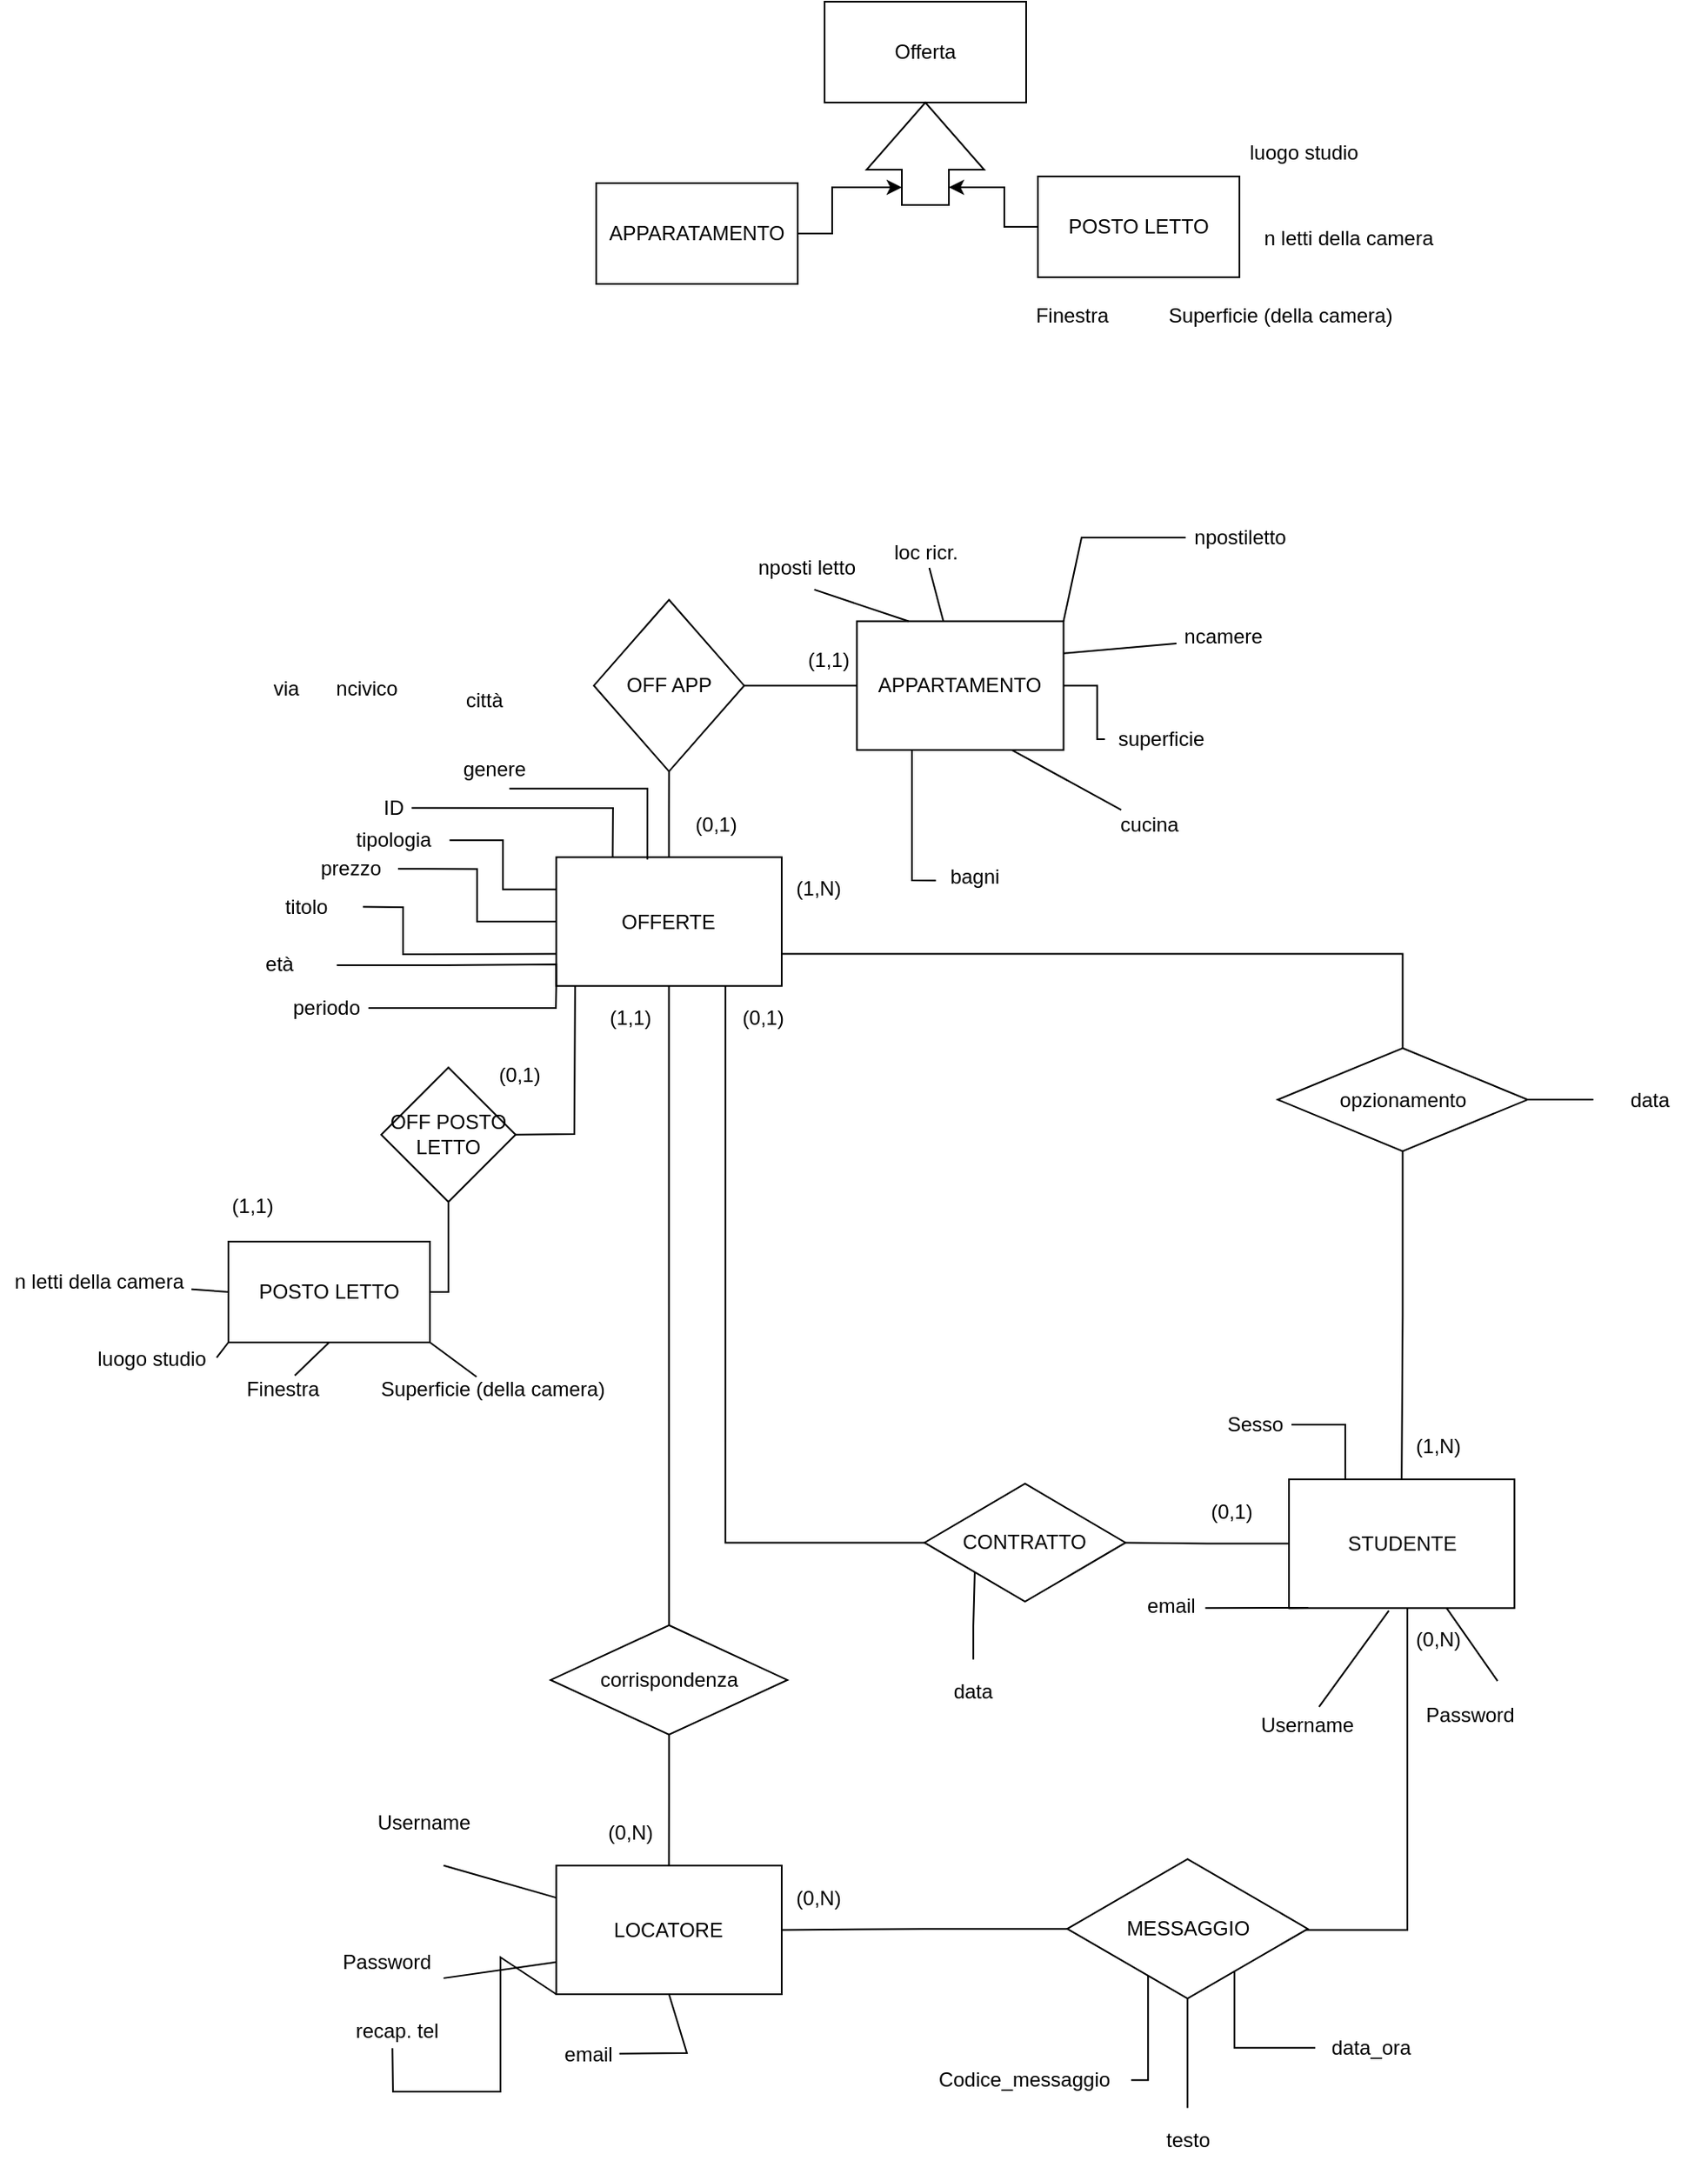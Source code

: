 <mxfile version="16.5.1" type="device"><diagram id="z57Wi7Y7jEFTmoIpjffw" name="Page-1"><mxGraphModel dx="2044" dy="1787" grid="0" gridSize="10" guides="1" tooltips="1" connect="1" arrows="1" fold="1" page="1" pageScale="1" pageWidth="827" pageHeight="1169" math="0" shadow="0"><root><mxCell id="0"/><mxCell id="1" parent="0"/><mxCell id="gK9bhEkIZQYMrvfw7WXE-96" value="" style="group" parent="1" vertex="1" connectable="0"><mxGeometry x="11" y="-196" width="792" height="936" as="geometry"/></mxCell><mxCell id="gK9bhEkIZQYMrvfw7WXE-86" value="Codice_messaggio" style="text;html=1;strokeColor=none;fillColor=none;align=center;verticalAlign=middle;whiteSpace=wrap;rounded=0;" parent="gK9bhEkIZQYMrvfw7WXE-96" vertex="1"><mxGeometry x="350.136" y="861.937" width="126.407" height="38.308" as="geometry"/></mxCell><mxCell id="gK9bhEkIZQYMrvfw7WXE-87" value="testo" style="text;html=1;strokeColor=none;fillColor=none;align=center;verticalAlign=middle;whiteSpace=wrap;rounded=0;" parent="gK9bhEkIZQYMrvfw7WXE-96" vertex="1"><mxGeometry x="476.542" y="897.692" width="67.119" height="38.308" as="geometry"/></mxCell><mxCell id="gK9bhEkIZQYMrvfw7WXE-88" value="data_ora" style="text;html=1;strokeColor=none;fillColor=none;align=center;verticalAlign=middle;whiteSpace=wrap;rounded=0;" parent="gK9bhEkIZQYMrvfw7WXE-96" vertex="1"><mxGeometry x="586.169" y="842.783" width="67.119" height="38.308" as="geometry"/></mxCell><mxCell id="gK9bhEkIZQYMrvfw7WXE-91" style="edgeStyle=orthogonalEdgeStyle;rounded=0;orthogonalLoop=1;jettySize=auto;html=1;entryX=1;entryY=0.5;entryDx=0;entryDy=0;endArrow=none;endFill=0;" parent="gK9bhEkIZQYMrvfw7WXE-96" source="gK9bhEkIZQYMrvfw7WXE-81" target="gK9bhEkIZQYMrvfw7WXE-86" edge="1"><mxGeometry relative="1" as="geometry"><Array as="points"><mxPoint x="486.61" y="881.091"/></Array></mxGeometry></mxCell><mxCell id="gK9bhEkIZQYMrvfw7WXE-93" style="edgeStyle=orthogonalEdgeStyle;rounded=0;orthogonalLoop=1;jettySize=auto;html=1;entryX=0.5;entryY=0;entryDx=0;entryDy=0;endArrow=none;endFill=0;" parent="gK9bhEkIZQYMrvfw7WXE-96" source="gK9bhEkIZQYMrvfw7WXE-81" target="gK9bhEkIZQYMrvfw7WXE-87" edge="1"><mxGeometry relative="1" as="geometry"/></mxCell><mxCell id="gK9bhEkIZQYMrvfw7WXE-94" style="edgeStyle=orthogonalEdgeStyle;rounded=0;orthogonalLoop=1;jettySize=auto;html=1;entryX=0;entryY=0.5;entryDx=0;entryDy=0;endArrow=none;endFill=0;" parent="gK9bhEkIZQYMrvfw7WXE-96" source="gK9bhEkIZQYMrvfw7WXE-81" target="gK9bhEkIZQYMrvfw7WXE-88" edge="1"><mxGeometry relative="1" as="geometry"><Array as="points"><mxPoint x="538.068" y="861.937"/></Array></mxGeometry></mxCell><mxCell id="gK9bhEkIZQYMrvfw7WXE-1" value="OFFERTE" style="rounded=0;whiteSpace=wrap;html=1;" parent="gK9bhEkIZQYMrvfw7WXE-96" vertex="1"><mxGeometry x="134.237" y="153.233" width="134.237" height="76.617" as="geometry"/></mxCell><mxCell id="gK9bhEkIZQYMrvfw7WXE-7" value="" style="edgeStyle=orthogonalEdgeStyle;rounded=0;orthogonalLoop=1;jettySize=auto;html=1;endArrow=none;endFill=0;exitX=1;exitY=0.75;exitDx=0;exitDy=0;" parent="gK9bhEkIZQYMrvfw7WXE-96" source="gK9bhEkIZQYMrvfw7WXE-1" target="gK9bhEkIZQYMrvfw7WXE-6" edge="1"><mxGeometry relative="1" as="geometry"><mxPoint x="637.627" y="229.85" as="sourcePoint"/></mxGeometry></mxCell><mxCell id="gK9bhEkIZQYMrvfw7WXE-6" value="opzionamento" style="rhombus;whiteSpace=wrap;html=1;rounded=0;" parent="gK9bhEkIZQYMrvfw7WXE-96" vertex="1"><mxGeometry x="563.797" y="266.881" width="148.78" height="61.293" as="geometry"/></mxCell><mxCell id="gK9bhEkIZQYMrvfw7WXE-8" value="STUDENTE" style="whiteSpace=wrap;html=1;rounded=0;" parent="gK9bhEkIZQYMrvfw7WXE-96" vertex="1"><mxGeometry x="570.508" y="523.547" width="134.237" height="76.617" as="geometry"/></mxCell><mxCell id="gK9bhEkIZQYMrvfw7WXE-9" value="" style="edgeStyle=orthogonalEdgeStyle;rounded=0;orthogonalLoop=1;jettySize=auto;html=1;endArrow=none;endFill=0;" parent="gK9bhEkIZQYMrvfw7WXE-96" source="gK9bhEkIZQYMrvfw7WXE-6" target="gK9bhEkIZQYMrvfw7WXE-8" edge="1"><mxGeometry relative="1" as="geometry"/></mxCell><mxCell id="gK9bhEkIZQYMrvfw7WXE-12" style="edgeStyle=orthogonalEdgeStyle;rounded=0;orthogonalLoop=1;jettySize=auto;html=1;entryX=0.75;entryY=1;entryDx=0;entryDy=0;endArrow=none;endFill=0;" parent="gK9bhEkIZQYMrvfw7WXE-96" source="gK9bhEkIZQYMrvfw7WXE-10" target="gK9bhEkIZQYMrvfw7WXE-1" edge="1"><mxGeometry relative="1" as="geometry"/></mxCell><mxCell id="gK9bhEkIZQYMrvfw7WXE-10" value="CONTRATTO" style="rhombus;whiteSpace=wrap;html=1;rounded=0;" parent="gK9bhEkIZQYMrvfw7WXE-96" vertex="1"><mxGeometry x="353.492" y="526.101" width="119.695" height="70.232" as="geometry"/></mxCell><mxCell id="gK9bhEkIZQYMrvfw7WXE-11" value="" style="edgeStyle=orthogonalEdgeStyle;rounded=0;orthogonalLoop=1;jettySize=auto;html=1;endArrow=none;endFill=0;" parent="gK9bhEkIZQYMrvfw7WXE-96" source="gK9bhEkIZQYMrvfw7WXE-8" target="gK9bhEkIZQYMrvfw7WXE-10" edge="1"><mxGeometry relative="1" as="geometry"/></mxCell><mxCell id="gK9bhEkIZQYMrvfw7WXE-13" value="corrispondenza" style="rhombus;whiteSpace=wrap;html=1;rounded=0;" parent="gK9bhEkIZQYMrvfw7WXE-96" vertex="1"><mxGeometry x="130.881" y="610.379" width="140.949" height="65.124" as="geometry"/></mxCell><mxCell id="gK9bhEkIZQYMrvfw7WXE-14" value="" style="edgeStyle=orthogonalEdgeStyle;rounded=0;orthogonalLoop=1;jettySize=auto;html=1;endArrow=none;endFill=0;" parent="gK9bhEkIZQYMrvfw7WXE-96" source="gK9bhEkIZQYMrvfw7WXE-1" target="gK9bhEkIZQYMrvfw7WXE-13" edge="1"><mxGeometry relative="1" as="geometry"/></mxCell><mxCell id="gK9bhEkIZQYMrvfw7WXE-15" value="LOCATORE" style="whiteSpace=wrap;html=1;rounded=0;" parent="gK9bhEkIZQYMrvfw7WXE-96" vertex="1"><mxGeometry x="134.237" y="753.397" width="134.237" height="76.617" as="geometry"/></mxCell><mxCell id="gK9bhEkIZQYMrvfw7WXE-16" value="" style="edgeStyle=orthogonalEdgeStyle;rounded=0;orthogonalLoop=1;jettySize=auto;html=1;endArrow=none;endFill=0;" parent="gK9bhEkIZQYMrvfw7WXE-96" source="gK9bhEkIZQYMrvfw7WXE-13" target="gK9bhEkIZQYMrvfw7WXE-15" edge="1"><mxGeometry relative="1" as="geometry"/></mxCell><mxCell id="gK9bhEkIZQYMrvfw7WXE-17" value="(1,N)" style="text;html=1;strokeColor=none;fillColor=none;align=center;verticalAlign=middle;whiteSpace=wrap;rounded=0;" parent="gK9bhEkIZQYMrvfw7WXE-96" vertex="1"><mxGeometry x="257.288" y="153.233" width="67.119" height="38.308" as="geometry"/></mxCell><mxCell id="gK9bhEkIZQYMrvfw7WXE-18" value="(1,N)" style="text;html=1;strokeColor=none;fillColor=none;align=center;verticalAlign=middle;whiteSpace=wrap;rounded=0;" parent="gK9bhEkIZQYMrvfw7WXE-96" vertex="1"><mxGeometry x="626.441" y="485.239" width="67.119" height="38.308" as="geometry"/></mxCell><mxCell id="gK9bhEkIZQYMrvfw7WXE-19" value="(0,N)" style="text;html=1;strokeColor=none;fillColor=none;align=center;verticalAlign=middle;whiteSpace=wrap;rounded=0;" parent="gK9bhEkIZQYMrvfw7WXE-96" vertex="1"><mxGeometry x="145.424" y="715.089" width="67.119" height="38.308" as="geometry"/></mxCell><mxCell id="gK9bhEkIZQYMrvfw7WXE-20" value="(0,1)" style="text;html=1;strokeColor=none;fillColor=none;align=center;verticalAlign=middle;whiteSpace=wrap;rounded=0;" parent="gK9bhEkIZQYMrvfw7WXE-96" vertex="1"><mxGeometry x="503.39" y="523.547" width="67.119" height="38.308" as="geometry"/></mxCell><mxCell id="gK9bhEkIZQYMrvfw7WXE-21" value="(0,1)" style="text;html=1;strokeColor=none;fillColor=none;align=center;verticalAlign=middle;whiteSpace=wrap;rounded=0;" parent="gK9bhEkIZQYMrvfw7WXE-96" vertex="1"><mxGeometry x="223.729" y="229.85" width="67.119" height="38.308" as="geometry"/></mxCell><mxCell id="gK9bhEkIZQYMrvfw7WXE-22" value="(1,1)" style="text;html=1;strokeColor=none;fillColor=none;align=center;verticalAlign=middle;whiteSpace=wrap;rounded=0;" parent="gK9bhEkIZQYMrvfw7WXE-96" vertex="1"><mxGeometry x="145.424" y="229.85" width="67.119" height="38.308" as="geometry"/></mxCell><mxCell id="gK9bhEkIZQYMrvfw7WXE-25" value="OFF APP" style="rhombus;whiteSpace=wrap;html=1;rounded=0;" parent="gK9bhEkIZQYMrvfw7WXE-96" vertex="1"><mxGeometry x="156.61" width="89.492" height="102.156" as="geometry"/></mxCell><mxCell id="gK9bhEkIZQYMrvfw7WXE-26" value="" style="edgeStyle=orthogonalEdgeStyle;rounded=0;orthogonalLoop=1;jettySize=auto;html=1;endArrow=none;endFill=0;" parent="gK9bhEkIZQYMrvfw7WXE-96" source="gK9bhEkIZQYMrvfw7WXE-1" target="gK9bhEkIZQYMrvfw7WXE-25" edge="1"><mxGeometry relative="1" as="geometry"/></mxCell><mxCell id="gK9bhEkIZQYMrvfw7WXE-27" value="APPARTAMENTO" style="whiteSpace=wrap;html=1;rounded=0;" parent="gK9bhEkIZQYMrvfw7WXE-96" vertex="1"><mxGeometry x="313.22" y="12.769" width="123.051" height="76.617" as="geometry"/></mxCell><mxCell id="gK9bhEkIZQYMrvfw7WXE-28" value="" style="edgeStyle=orthogonalEdgeStyle;rounded=0;orthogonalLoop=1;jettySize=auto;html=1;endArrow=none;endFill=0;" parent="gK9bhEkIZQYMrvfw7WXE-96" source="gK9bhEkIZQYMrvfw7WXE-25" target="gK9bhEkIZQYMrvfw7WXE-27" edge="1"><mxGeometry relative="1" as="geometry"/></mxCell><mxCell id="gK9bhEkIZQYMrvfw7WXE-32" value="Username" style="text;html=1;strokeColor=none;fillColor=none;align=center;verticalAlign=middle;whiteSpace=wrap;rounded=0;" parent="gK9bhEkIZQYMrvfw7WXE-96" vertex="1"><mxGeometry x="22.373" y="708.704" width="67.119" height="38.308" as="geometry"/></mxCell><mxCell id="gK9bhEkIZQYMrvfw7WXE-33" value="" style="endArrow=none;html=1;rounded=0;entryX=0;entryY=0.25;entryDx=0;entryDy=0;" parent="gK9bhEkIZQYMrvfw7WXE-96" target="gK9bhEkIZQYMrvfw7WXE-15" edge="1"><mxGeometry width="50" height="50" relative="1" as="geometry"><mxPoint x="67.119" y="753.397" as="sourcePoint"/><mxPoint x="145.424" y="223.465" as="targetPoint"/></mxGeometry></mxCell><mxCell id="gK9bhEkIZQYMrvfw7WXE-34" value="Password" style="text;html=1;strokeColor=none;fillColor=none;align=center;verticalAlign=middle;whiteSpace=wrap;rounded=0;" parent="gK9bhEkIZQYMrvfw7WXE-96" vertex="1"><mxGeometry y="791.705" width="67.119" height="38.308" as="geometry"/></mxCell><mxCell id="gK9bhEkIZQYMrvfw7WXE-35" value="" style="endArrow=none;html=1;rounded=0;entryX=0;entryY=0.75;entryDx=0;entryDy=0;exitX=1;exitY=0.75;exitDx=0;exitDy=0;" parent="gK9bhEkIZQYMrvfw7WXE-96" source="gK9bhEkIZQYMrvfw7WXE-34" target="gK9bhEkIZQYMrvfw7WXE-15" edge="1"><mxGeometry width="50" height="50" relative="1" as="geometry"><mxPoint x="78.305" y="766.166" as="sourcePoint"/><mxPoint x="145.424" y="785.321" as="targetPoint"/></mxGeometry></mxCell><mxCell id="gK9bhEkIZQYMrvfw7WXE-69" style="edgeStyle=orthogonalEdgeStyle;rounded=0;orthogonalLoop=1;jettySize=auto;html=1;endArrow=none;endFill=0;exitX=0.404;exitY=0.018;exitDx=0;exitDy=0;exitPerimeter=0;" parent="gK9bhEkIZQYMrvfw7WXE-96" source="gK9bhEkIZQYMrvfw7WXE-1" edge="1"><mxGeometry relative="1" as="geometry"><mxPoint x="191.288" y="139.187" as="sourcePoint"/><mxPoint x="106.271" y="112.418" as="targetPoint"/><Array as="points"><mxPoint x="187.932" y="112.371"/></Array></mxGeometry></mxCell><mxCell id="gK9bhEkIZQYMrvfw7WXE-45" value="(0,1)" style="text;html=1;strokeColor=none;fillColor=none;align=center;verticalAlign=middle;whiteSpace=wrap;rounded=0;" parent="gK9bhEkIZQYMrvfw7WXE-96" vertex="1"><mxGeometry x="195.763" y="114.925" width="67.119" height="38.308" as="geometry"/></mxCell><mxCell id="gK9bhEkIZQYMrvfw7WXE-46" value="(1,1)" style="text;html=1;strokeColor=none;fillColor=none;align=center;verticalAlign=middle;whiteSpace=wrap;rounded=0;" parent="gK9bhEkIZQYMrvfw7WXE-96" vertex="1"><mxGeometry x="262.878" y="16.599" width="67.119" height="38.308" as="geometry"/></mxCell><mxCell id="gK9bhEkIZQYMrvfw7WXE-47" value="Username" style="text;html=1;strokeColor=none;fillColor=none;align=center;verticalAlign=middle;whiteSpace=wrap;rounded=0;" parent="gK9bhEkIZQYMrvfw7WXE-96" vertex="1"><mxGeometry x="548.136" y="651.241" width="67.119" height="38.308" as="geometry"/></mxCell><mxCell id="gK9bhEkIZQYMrvfw7WXE-48" value="" style="endArrow=none;html=1;rounded=0;entryX=0.443;entryY=1.02;entryDx=0;entryDy=0;entryPerimeter=0;" parent="gK9bhEkIZQYMrvfw7WXE-96" target="gK9bhEkIZQYMrvfw7WXE-8" edge="1"><mxGeometry width="50" height="50" relative="1" as="geometry"><mxPoint x="588.407" y="658.903" as="sourcePoint"/><mxPoint x="626.441" y="689.55" as="targetPoint"/></mxGeometry></mxCell><mxCell id="gK9bhEkIZQYMrvfw7WXE-49" value="Password" style="text;html=1;strokeColor=none;fillColor=none;align=center;verticalAlign=middle;whiteSpace=wrap;rounded=0;" parent="gK9bhEkIZQYMrvfw7WXE-96" vertex="1"><mxGeometry x="645.458" y="644.857" width="67.119" height="38.308" as="geometry"/></mxCell><mxCell id="gK9bhEkIZQYMrvfw7WXE-50" value="" style="endArrow=none;html=1;rounded=0;" parent="gK9bhEkIZQYMrvfw7WXE-96" target="gK9bhEkIZQYMrvfw7WXE-8" edge="1"><mxGeometry width="50" height="50" relative="1" as="geometry"><mxPoint x="694.678" y="643.58" as="sourcePoint"/><mxPoint x="626.441" y="727.858" as="targetPoint"/></mxGeometry></mxCell><mxCell id="gK9bhEkIZQYMrvfw7WXE-59" value="prezzo" style="text;html=1;strokeColor=none;fillColor=none;align=center;verticalAlign=middle;whiteSpace=wrap;rounded=0;" parent="gK9bhEkIZQYMrvfw7WXE-96" vertex="1"><mxGeometry x="-16" y="141" width="56" height="38.31" as="geometry"/></mxCell><mxCell id="gK9bhEkIZQYMrvfw7WXE-60" style="edgeStyle=orthogonalEdgeStyle;rounded=0;orthogonalLoop=1;jettySize=auto;html=1;entryX=1;entryY=0.5;entryDx=0;entryDy=0;endArrow=none;endFill=0;" parent="gK9bhEkIZQYMrvfw7WXE-96" source="gK9bhEkIZQYMrvfw7WXE-1" target="gK9bhEkIZQYMrvfw7WXE-59" edge="1"><mxGeometry relative="1" as="geometry"/></mxCell><mxCell id="gK9bhEkIZQYMrvfw7WXE-61" value="tipologia" style="text;html=1;strokeColor=none;fillColor=none;align=center;verticalAlign=middle;whiteSpace=wrap;rounded=0;" parent="gK9bhEkIZQYMrvfw7WXE-96" vertex="1"><mxGeometry x="3.563" y="123.995" width="67.119" height="38.308" as="geometry"/></mxCell><mxCell id="gK9bhEkIZQYMrvfw7WXE-62" style="edgeStyle=orthogonalEdgeStyle;rounded=0;orthogonalLoop=1;jettySize=auto;html=1;exitX=0;exitY=0.25;exitDx=0;exitDy=0;endArrow=none;endFill=0;" parent="gK9bhEkIZQYMrvfw7WXE-96" source="gK9bhEkIZQYMrvfw7WXE-1" target="gK9bhEkIZQYMrvfw7WXE-61" edge="1"><mxGeometry relative="1" as="geometry"/></mxCell><mxCell id="gK9bhEkIZQYMrvfw7WXE-63" value="superficie" style="text;html=1;strokeColor=none;fillColor=none;align=center;verticalAlign=middle;whiteSpace=wrap;rounded=0;" parent="gK9bhEkIZQYMrvfw7WXE-96" vertex="1"><mxGeometry x="460.881" y="63.847" width="67.119" height="38.308" as="geometry"/></mxCell><mxCell id="gK9bhEkIZQYMrvfw7WXE-64" style="edgeStyle=orthogonalEdgeStyle;rounded=0;orthogonalLoop=1;jettySize=auto;html=1;endArrow=none;endFill=0;" parent="gK9bhEkIZQYMrvfw7WXE-96" source="gK9bhEkIZQYMrvfw7WXE-27" target="gK9bhEkIZQYMrvfw7WXE-63" edge="1"><mxGeometry relative="1" as="geometry"/></mxCell><mxCell id="gK9bhEkIZQYMrvfw7WXE-70" value="genere" style="text;html=1;strokeColor=none;fillColor=none;align=center;verticalAlign=middle;whiteSpace=wrap;rounded=0;" parent="gK9bhEkIZQYMrvfw7WXE-96" vertex="1"><mxGeometry x="63.763" y="81.724" width="67.119" height="38.308" as="geometry"/></mxCell><mxCell id="gK9bhEkIZQYMrvfw7WXE-77" style="edgeStyle=orthogonalEdgeStyle;rounded=0;orthogonalLoop=1;jettySize=auto;html=1;entryX=0;entryY=1;entryDx=0;entryDy=0;endArrow=none;endFill=0;" parent="gK9bhEkIZQYMrvfw7WXE-96" source="gK9bhEkIZQYMrvfw7WXE-76" target="gK9bhEkIZQYMrvfw7WXE-10" edge="1"><mxGeometry relative="1" as="geometry"/></mxCell><mxCell id="gK9bhEkIZQYMrvfw7WXE-76" value="data" style="text;html=1;strokeColor=none;fillColor=none;align=center;verticalAlign=middle;whiteSpace=wrap;rounded=0;" parent="gK9bhEkIZQYMrvfw7WXE-96" vertex="1"><mxGeometry x="349.017" y="630.81" width="67.119" height="38.308" as="geometry"/></mxCell><mxCell id="gK9bhEkIZQYMrvfw7WXE-79" style="edgeStyle=orthogonalEdgeStyle;rounded=0;orthogonalLoop=1;jettySize=auto;html=1;endArrow=none;endFill=0;" parent="gK9bhEkIZQYMrvfw7WXE-96" source="gK9bhEkIZQYMrvfw7WXE-78" target="gK9bhEkIZQYMrvfw7WXE-6" edge="1"><mxGeometry relative="1" as="geometry"/></mxCell><mxCell id="gK9bhEkIZQYMrvfw7WXE-78" value="data" style="text;html=1;strokeColor=none;fillColor=none;align=center;verticalAlign=middle;whiteSpace=wrap;rounded=0;" parent="gK9bhEkIZQYMrvfw7WXE-96" vertex="1"><mxGeometry x="751.729" y="278.374" width="67.119" height="38.308" as="geometry"/></mxCell><mxCell id="gK9bhEkIZQYMrvfw7WXE-83" style="edgeStyle=orthogonalEdgeStyle;rounded=0;orthogonalLoop=1;jettySize=auto;html=1;entryX=1;entryY=0.5;entryDx=0;entryDy=0;endArrow=none;endFill=0;" parent="gK9bhEkIZQYMrvfw7WXE-96" source="gK9bhEkIZQYMrvfw7WXE-81" target="gK9bhEkIZQYMrvfw7WXE-15" edge="1"><mxGeometry relative="1" as="geometry"/></mxCell><mxCell id="gK9bhEkIZQYMrvfw7WXE-81" value="MESSAGGIO" style="rhombus;whiteSpace=wrap;html=1;rounded=0;" parent="gK9bhEkIZQYMrvfw7WXE-96" vertex="1"><mxGeometry x="438.508" y="749.566" width="143.186" height="83.001" as="geometry"/></mxCell><mxCell id="gK9bhEkIZQYMrvfw7WXE-82" value="" style="edgeStyle=orthogonalEdgeStyle;rounded=0;orthogonalLoop=1;jettySize=auto;html=1;endArrow=none;endFill=0;" parent="gK9bhEkIZQYMrvfw7WXE-96" source="gK9bhEkIZQYMrvfw7WXE-8" target="gK9bhEkIZQYMrvfw7WXE-81" edge="1"><mxGeometry relative="1" as="geometry"><Array as="points"><mxPoint x="640.983" y="791.705"/></Array></mxGeometry></mxCell><mxCell id="gK9bhEkIZQYMrvfw7WXE-84" value="(0,N)" style="text;html=1;strokeColor=none;fillColor=none;align=center;verticalAlign=middle;whiteSpace=wrap;rounded=0;" parent="gK9bhEkIZQYMrvfw7WXE-96" vertex="1"><mxGeometry x="257.288" y="753.397" width="67.119" height="38.308" as="geometry"/></mxCell><mxCell id="gK9bhEkIZQYMrvfw7WXE-85" value="(0,N)" style="text;html=1;strokeColor=none;fillColor=none;align=center;verticalAlign=middle;whiteSpace=wrap;rounded=0;" parent="gK9bhEkIZQYMrvfw7WXE-96" vertex="1"><mxGeometry x="626.441" y="600.164" width="67.119" height="38.308" as="geometry"/></mxCell><mxCell id="ZsOFmLuk1b20gnBXUG90-9" value="bagni" style="text;html=1;align=center;verticalAlign=middle;resizable=0;points=[];autosize=1;strokeColor=none;fillColor=none;" vertex="1" parent="gK9bhEkIZQYMrvfw7WXE-96"><mxGeometry x="362.574" y="156.003" width="40" height="18" as="geometry"/></mxCell><mxCell id="ZsOFmLuk1b20gnBXUG90-8" value="" style="endArrow=none;html=1;rounded=0;entryX=-0.058;entryY=0.62;entryDx=0;entryDy=0;entryPerimeter=0;" edge="1" parent="gK9bhEkIZQYMrvfw7WXE-96" target="ZsOFmLuk1b20gnBXUG90-9"><mxGeometry relative="1" as="geometry"><mxPoint x="346" y="89" as="sourcePoint"/><mxPoint x="594" y="182.603" as="targetPoint"/><Array as="points"><mxPoint x="346" y="167"/></Array></mxGeometry></mxCell><mxCell id="ZsOFmLuk1b20gnBXUG90-3" value="periodo" style="text;html=1;align=center;verticalAlign=middle;resizable=0;points=[];autosize=1;strokeColor=none;fillColor=none;" vertex="1" parent="gK9bhEkIZQYMrvfw7WXE-96"><mxGeometry x="-27.631" y="234.001" width="50" height="18" as="geometry"/></mxCell><mxCell id="ZsOFmLuk1b20gnBXUG90-16" value="Sesso" style="text;html=1;align=center;verticalAlign=middle;resizable=0;points=[];autosize=1;strokeColor=none;fillColor=none;" vertex="1" parent="gK9bhEkIZQYMrvfw7WXE-96"><mxGeometry x="528" y="482" width="44" height="18" as="geometry"/></mxCell><mxCell id="ZsOFmLuk1b20gnBXUG90-17" value="" style="endArrow=none;html=1;rounded=0;exitX=0.25;exitY=0;exitDx=0;exitDy=0;" edge="1" parent="gK9bhEkIZQYMrvfw7WXE-96" source="gK9bhEkIZQYMrvfw7WXE-8" target="ZsOFmLuk1b20gnBXUG90-16"><mxGeometry relative="1" as="geometry"><mxPoint x="310" y="425" as="sourcePoint"/><mxPoint x="470" y="425" as="targetPoint"/><Array as="points"><mxPoint x="604" y="491"/></Array></mxGeometry></mxCell><mxCell id="ZsOFmLuk1b20gnBXUG90-18" value="ID" style="text;html=1;align=center;verticalAlign=middle;resizable=0;points=[];autosize=1;strokeColor=none;fillColor=none;" vertex="1" parent="gK9bhEkIZQYMrvfw7WXE-96"><mxGeometry x="26.12" y="114.92" width="22" height="18" as="geometry"/></mxCell><mxCell id="ZsOFmLuk1b20gnBXUG90-72" value="" style="endArrow=none;html=1;rounded=0;exitX=0.25;exitY=0;exitDx=0;exitDy=0;" edge="1" parent="gK9bhEkIZQYMrvfw7WXE-96" source="gK9bhEkIZQYMrvfw7WXE-1" target="ZsOFmLuk1b20gnBXUG90-18"><mxGeometry relative="1" as="geometry"><mxPoint x="212" y="230" as="sourcePoint"/><mxPoint x="372" y="230" as="targetPoint"/><Array as="points"><mxPoint x="168" y="124"/></Array></mxGeometry></mxCell><mxCell id="ZsOFmLuk1b20gnBXUG90-76" value="" style="endArrow=none;html=1;rounded=0;entryX=1;entryY=0.5;entryDx=0;entryDy=0;exitX=0;exitY=0.75;exitDx=0;exitDy=0;" edge="1" parent="gK9bhEkIZQYMrvfw7WXE-96" source="gK9bhEkIZQYMrvfw7WXE-1" target="gK9bhEkIZQYMrvfw7WXE-54"><mxGeometry relative="1" as="geometry"><mxPoint x="-108.89" y="229.85" as="sourcePoint"/><mxPoint x="51.11" y="229.85" as="targetPoint"/><Array as="points"><mxPoint x="43" y="211"/><mxPoint x="43" y="183"/></Array></mxGeometry></mxCell><mxCell id="ZsOFmLuk1b20gnBXUG90-77" value="" style="endArrow=none;html=1;rounded=0;entryX=0;entryY=1;entryDx=0;entryDy=0;" edge="1" parent="gK9bhEkIZQYMrvfw7WXE-96" source="ZsOFmLuk1b20gnBXUG90-3" target="gK9bhEkIZQYMrvfw7WXE-1"><mxGeometry relative="1" as="geometry"><mxPoint x="-19" y="289" as="sourcePoint"/><mxPoint x="131" y="225" as="targetPoint"/><Array as="points"><mxPoint x="134" y="243"/></Array></mxGeometry></mxCell><mxCell id="ZsOFmLuk1b20gnBXUG90-60" value="OFF POSTO LETTO" style="rhombus;whiteSpace=wrap;html=1;" vertex="1" parent="gK9bhEkIZQYMrvfw7WXE-96"><mxGeometry x="30" y="278.37" width="80" height="80" as="geometry"/></mxCell><mxCell id="ZsOFmLuk1b20gnBXUG90-78" value="" style="endArrow=none;html=1;rounded=0;exitX=1;exitY=0.5;exitDx=0;exitDy=0;entryX=0;entryY=0;entryDx=0;entryDy=0;" edge="1" parent="gK9bhEkIZQYMrvfw7WXE-96" source="ZsOFmLuk1b20gnBXUG90-60" target="gK9bhEkIZQYMrvfw7WXE-22"><mxGeometry relative="1" as="geometry"><mxPoint x="294.75" y="331" as="sourcePoint"/><mxPoint x="454.75" y="331" as="targetPoint"/><Array as="points"><mxPoint x="145" y="318"/></Array></mxGeometry></mxCell><mxCell id="ZsOFmLuk1b20gnBXUG90-69" value="Superficie (della camera)" style="text;html=1;align=center;verticalAlign=middle;resizable=0;points=[];autosize=1;strokeColor=none;fillColor=none;" vertex="1" parent="gK9bhEkIZQYMrvfw7WXE-96"><mxGeometry x="23.81" y="461" width="144" height="18" as="geometry"/></mxCell><mxCell id="ZsOFmLuk1b20gnBXUG90-70" value="Finestra" style="text;html=1;align=center;verticalAlign=middle;resizable=0;points=[];autosize=1;strokeColor=none;fillColor=none;" vertex="1" parent="gK9bhEkIZQYMrvfw7WXE-96"><mxGeometry x="-55.19" y="461" width="53" height="18" as="geometry"/></mxCell><mxCell id="ZsOFmLuk1b20gnBXUG90-67" value="POSTO LETTO" style="whiteSpace=wrap;html=1;" vertex="1" parent="gK9bhEkIZQYMrvfw7WXE-96"><mxGeometry x="-61" y="382" width="120" height="60" as="geometry"/></mxCell><mxCell id="ZsOFmLuk1b20gnBXUG90-79" value="" style="endArrow=none;html=1;rounded=0;entryX=0.5;entryY=1;entryDx=0;entryDy=0;exitX=1;exitY=0.5;exitDx=0;exitDy=0;" edge="1" parent="gK9bhEkIZQYMrvfw7WXE-96" source="ZsOFmLuk1b20gnBXUG90-67" target="ZsOFmLuk1b20gnBXUG90-60"><mxGeometry relative="1" as="geometry"><mxPoint x="212" y="369" as="sourcePoint"/><mxPoint x="372" y="369" as="targetPoint"/><Array as="points"><mxPoint x="70" y="412"/></Array></mxGeometry></mxCell><mxCell id="gK9bhEkIZQYMrvfw7WXE-55" value="" style="group" parent="gK9bhEkIZQYMrvfw7WXE-96" vertex="1" connectable="0"><mxGeometry x="-48.004" y="162.299" width="67.119" height="38.308" as="geometry"/></mxCell><mxCell id="gK9bhEkIZQYMrvfw7WXE-56" value="" style="group" parent="gK9bhEkIZQYMrvfw7WXE-55" vertex="1" connectable="0"><mxGeometry y="1.277" width="67.119" height="38.308" as="geometry"/></mxCell><mxCell id="gK9bhEkIZQYMrvfw7WXE-54" value="titolo" style="text;html=1;strokeColor=none;fillColor=none;align=center;verticalAlign=middle;whiteSpace=wrap;rounded=0;" parent="gK9bhEkIZQYMrvfw7WXE-56" vertex="1"><mxGeometry width="67.119" height="38.308" as="geometry"/></mxCell><mxCell id="ZsOFmLuk1b20gnBXUG90-85" value="" style="endArrow=none;html=1;rounded=0;entryX=0.5;entryY=1;entryDx=0;entryDy=0;exitX=0.636;exitY=0.042;exitDx=0;exitDy=0;exitPerimeter=0;" edge="1" parent="gK9bhEkIZQYMrvfw7WXE-96" source="ZsOFmLuk1b20gnBXUG90-70" target="ZsOFmLuk1b20gnBXUG90-67"><mxGeometry relative="1" as="geometry"><mxPoint x="-230" y="507" as="sourcePoint"/><mxPoint x="-70" y="507" as="targetPoint"/></mxGeometry></mxCell><mxCell id="ZsOFmLuk1b20gnBXUG90-82" value="" style="endArrow=none;html=1;rounded=0;entryX=1;entryY=1;entryDx=0;entryDy=0;exitX=0.437;exitY=0.085;exitDx=0;exitDy=0;exitPerimeter=0;" edge="1" parent="gK9bhEkIZQYMrvfw7WXE-96" source="ZsOFmLuk1b20gnBXUG90-69" target="ZsOFmLuk1b20gnBXUG90-67"><mxGeometry relative="1" as="geometry"><mxPoint x="-277" y="339" as="sourcePoint"/><mxPoint x="-117" y="339" as="targetPoint"/></mxGeometry></mxCell><mxCell id="ZsOFmLuk1b20gnBXUG90-45" value="cucina" style="text;html=1;align=center;verticalAlign=middle;resizable=0;points=[];autosize=1;strokeColor=none;fillColor=none;" vertex="1" parent="gK9bhEkIZQYMrvfw7WXE-96"><mxGeometry x="465" y="125.08" width="44" height="18" as="geometry"/></mxCell><mxCell id="ZsOFmLuk1b20gnBXUG90-87" value="" style="endArrow=none;html=1;rounded=0;exitX=0.75;exitY=1;exitDx=0;exitDy=0;" edge="1" parent="gK9bhEkIZQYMrvfw7WXE-96" source="gK9bhEkIZQYMrvfw7WXE-27" target="ZsOFmLuk1b20gnBXUG90-45"><mxGeometry relative="1" as="geometry"><mxPoint x="206" y="-92" as="sourcePoint"/><mxPoint x="366" y="-92" as="targetPoint"/></mxGeometry></mxCell><mxCell id="ZsOFmLuk1b20gnBXUG90-55" value="ncamere" style="text;html=1;align=center;verticalAlign=middle;resizable=0;points=[];autosize=1;strokeColor=none;fillColor=none;" vertex="1" parent="gK9bhEkIZQYMrvfw7WXE-96"><mxGeometry x="503.39" y="12.77" width="56" height="18" as="geometry"/></mxCell><mxCell id="ZsOFmLuk1b20gnBXUG90-89" value="" style="endArrow=none;html=1;rounded=0;entryX=0.002;entryY=0.732;entryDx=0;entryDy=0;entryPerimeter=0;exitX=1;exitY=0.25;exitDx=0;exitDy=0;" edge="1" parent="gK9bhEkIZQYMrvfw7WXE-96" source="gK9bhEkIZQYMrvfw7WXE-27" target="ZsOFmLuk1b20gnBXUG90-55"><mxGeometry relative="1" as="geometry"><mxPoint x="216" y="-82" as="sourcePoint"/><mxPoint x="376" y="-82" as="targetPoint"/></mxGeometry></mxCell><mxCell id="ZsOFmLuk1b20gnBXUG90-42" value="via" style="text;html=1;align=center;verticalAlign=middle;resizable=0;points=[];autosize=1;strokeColor=none;fillColor=none;" vertex="1" parent="gK9bhEkIZQYMrvfw7WXE-96"><mxGeometry x="-39.94" y="44" width="25" height="18" as="geometry"/></mxCell><mxCell id="ZsOFmLuk1b20gnBXUG90-43" value="ncivico" style="text;html=1;align=center;verticalAlign=middle;resizable=0;points=[];autosize=1;strokeColor=none;fillColor=none;" vertex="1" parent="gK9bhEkIZQYMrvfw7WXE-96"><mxGeometry x="-2.94" y="44" width="47" height="18" as="geometry"/></mxCell><mxCell id="ZsOFmLuk1b20gnBXUG90-44" value="città" style="text;html=1;align=center;verticalAlign=middle;resizable=0;points=[];autosize=1;strokeColor=none;fillColor=none;" vertex="1" parent="gK9bhEkIZQYMrvfw7WXE-96"><mxGeometry x="75.06" y="51" width="32" height="18" as="geometry"/></mxCell><mxCell id="ZsOFmLuk1b20gnBXUG90-13" value="email" style="text;html=1;align=center;verticalAlign=middle;resizable=0;points=[];autosize=1;strokeColor=none;fillColor=none;" vertex="1" parent="1"><mxGeometry x="144" y="661" width="39" height="18" as="geometry"/></mxCell><mxCell id="ZsOFmLuk1b20gnBXUG90-15" value="" style="endArrow=none;html=1;rounded=0;entryX=0.5;entryY=1;entryDx=0;entryDy=0;exitX=0.995;exitY=0.467;exitDx=0;exitDy=0;exitPerimeter=0;" edge="1" parent="1" source="ZsOFmLuk1b20gnBXUG90-13" target="gK9bhEkIZQYMrvfw7WXE-15"><mxGeometry relative="1" as="geometry"><mxPoint x="180" y="672" as="sourcePoint"/><mxPoint x="303" y="702.5" as="targetPoint"/><Array as="points"><mxPoint x="223" y="669"/></Array></mxGeometry></mxCell><mxCell id="ZsOFmLuk1b20gnBXUG90-25" value="npostiletto" style="text;html=1;align=center;verticalAlign=middle;resizable=0;points=[];autosize=1;strokeColor=none;fillColor=none;" vertex="1" parent="1"><mxGeometry x="520" y="-242" width="64" height="18" as="geometry"/></mxCell><mxCell id="ZsOFmLuk1b20gnBXUG90-26" value="" style="endArrow=none;html=1;rounded=0;exitX=1;exitY=0;exitDx=0;exitDy=0;" edge="1" parent="1" source="gK9bhEkIZQYMrvfw7WXE-27" target="ZsOFmLuk1b20gnBXUG90-25"><mxGeometry relative="1" as="geometry"><mxPoint x="301" y="-307" as="sourcePoint"/><mxPoint x="461" y="-307" as="targetPoint"/><Array as="points"><mxPoint x="458" y="-233"/></Array></mxGeometry></mxCell><mxCell id="ZsOFmLuk1b20gnBXUG90-29" value="recap. tel" style="text;html=1;align=center;verticalAlign=middle;resizable=0;points=[];autosize=1;strokeColor=none;fillColor=none;" vertex="1" parent="1"><mxGeometry x="20" y="647" width="60" height="18" as="geometry"/></mxCell><mxCell id="ZsOFmLuk1b20gnBXUG90-30" value="" style="endArrow=none;html=1;rounded=0;exitX=0.461;exitY=1.065;exitDx=0;exitDy=0;exitPerimeter=0;entryX=0;entryY=1;entryDx=0;entryDy=0;" edge="1" parent="1" source="ZsOFmLuk1b20gnBXUG90-29" target="gK9bhEkIZQYMrvfw7WXE-15"><mxGeometry relative="1" as="geometry"><mxPoint x="52.2" y="698.43" as="sourcePoint"/><mxPoint x="110" y="692" as="targetPoint"/><Array as="points"><mxPoint x="48" y="692"/><mxPoint x="112" y="692"/><mxPoint x="112" y="612"/></Array></mxGeometry></mxCell><mxCell id="ZsOFmLuk1b20gnBXUG90-31" value="email" style="text;html=1;align=center;verticalAlign=middle;resizable=0;points=[];autosize=1;strokeColor=none;fillColor=none;" vertex="1" parent="1"><mxGeometry x="491" y="394" width="39" height="18" as="geometry"/></mxCell><mxCell id="ZsOFmLuk1b20gnBXUG90-32" value="" style="endArrow=none;html=1;rounded=0;exitX=1.043;exitY=0.565;exitDx=0;exitDy=0;exitPerimeter=0;entryX=0;entryY=1;entryDx=0;entryDy=0;" edge="1" parent="1" source="ZsOFmLuk1b20gnBXUG90-31" target="gK9bhEkIZQYMrvfw7WXE-8"><mxGeometry relative="1" as="geometry"><mxPoint x="418" y="261" as="sourcePoint"/><mxPoint x="578" y="261" as="targetPoint"/><Array as="points"><mxPoint x="593" y="404"/></Array></mxGeometry></mxCell><mxCell id="ZsOFmLuk1b20gnBXUG90-35" value="Offerta" style="whiteSpace=wrap;html=1;" vertex="1" parent="1"><mxGeometry x="305" y="-552" width="120" height="60" as="geometry"/></mxCell><mxCell id="ZsOFmLuk1b20gnBXUG90-52" style="edgeStyle=orthogonalEdgeStyle;rounded=0;orthogonalLoop=1;jettySize=auto;html=1;exitX=1;exitY=0.5;exitDx=0;exitDy=0;entryX=0;entryY=0;entryDx=10.5;entryDy=21;entryPerimeter=0;" edge="1" parent="1" source="ZsOFmLuk1b20gnBXUG90-38" target="ZsOFmLuk1b20gnBXUG90-51"><mxGeometry relative="1" as="geometry"/></mxCell><mxCell id="ZsOFmLuk1b20gnBXUG90-38" value="APPARATAMENTO" style="whiteSpace=wrap;html=1;" vertex="1" parent="1"><mxGeometry x="169" y="-444" width="120" height="60" as="geometry"/></mxCell><mxCell id="ZsOFmLuk1b20gnBXUG90-53" style="edgeStyle=orthogonalEdgeStyle;rounded=0;orthogonalLoop=1;jettySize=auto;html=1;exitX=0;exitY=0.5;exitDx=0;exitDy=0;entryX=0;entryY=0;entryDx=10.5;entryDy=49;entryPerimeter=0;" edge="1" parent="1" source="ZsOFmLuk1b20gnBXUG90-40" target="ZsOFmLuk1b20gnBXUG90-51"><mxGeometry relative="1" as="geometry"/></mxCell><mxCell id="ZsOFmLuk1b20gnBXUG90-40" value="POSTO LETTO" style="whiteSpace=wrap;html=1;" vertex="1" parent="1"><mxGeometry x="432" y="-448" width="120" height="60" as="geometry"/></mxCell><mxCell id="ZsOFmLuk1b20gnBXUG90-46" value="loc ricr." style="text;html=1;align=center;verticalAlign=middle;resizable=0;points=[];autosize=1;strokeColor=none;fillColor=none;" vertex="1" parent="1"><mxGeometry x="341" y="-233" width="48" height="18" as="geometry"/></mxCell><mxCell id="ZsOFmLuk1b20gnBXUG90-48" value="luogo studio" style="text;html=1;align=center;verticalAlign=middle;resizable=0;points=[];autosize=1;strokeColor=none;fillColor=none;" vertex="1" parent="1"><mxGeometry x="552" y="-471" width="75" height="18" as="geometry"/></mxCell><mxCell id="ZsOFmLuk1b20gnBXUG90-49" value="Superficie (della camera)" style="text;html=1;align=center;verticalAlign=middle;resizable=0;points=[];autosize=1;strokeColor=none;fillColor=none;" vertex="1" parent="1"><mxGeometry x="504" y="-374" width="144" height="18" as="geometry"/></mxCell><mxCell id="ZsOFmLuk1b20gnBXUG90-50" value="Finestra" style="text;html=1;align=center;verticalAlign=middle;resizable=0;points=[];autosize=1;strokeColor=none;fillColor=none;" vertex="1" parent="1"><mxGeometry x="425" y="-374" width="53" height="18" as="geometry"/></mxCell><mxCell id="ZsOFmLuk1b20gnBXUG90-51" value="" style="html=1;shadow=0;dashed=0;align=center;verticalAlign=middle;shape=mxgraph.arrows2.arrow;dy=0.6;dx=40;direction=north;notch=0;" vertex="1" parent="1"><mxGeometry x="330" y="-492" width="70" height="61" as="geometry"/></mxCell><mxCell id="ZsOFmLuk1b20gnBXUG90-56" value="nposti letto" style="text;html=1;align=center;verticalAlign=middle;resizable=0;points=[];autosize=1;strokeColor=none;fillColor=none;" vertex="1" parent="1"><mxGeometry x="260" y="-224" width="68" height="18" as="geometry"/></mxCell><mxCell id="ZsOFmLuk1b20gnBXUG90-57" value="&amp;nbsp;n letti della camera" style="text;html=1;align=center;verticalAlign=middle;resizable=0;points=[];autosize=1;strokeColor=none;fillColor=none;" vertex="1" parent="1"><mxGeometry x="558" y="-420" width="114" height="18" as="geometry"/></mxCell><mxCell id="gK9bhEkIZQYMrvfw7WXE-74" value="età" style="text;html=1;strokeColor=none;fillColor=none;align=center;verticalAlign=middle;whiteSpace=wrap;rounded=0;" parent="1" vertex="1"><mxGeometry x="-52.551" y="2.308" width="67.119" height="38.308" as="geometry"/></mxCell><mxCell id="gK9bhEkIZQYMrvfw7WXE-75" style="edgeStyle=orthogonalEdgeStyle;rounded=0;orthogonalLoop=1;jettySize=auto;html=1;entryX=0;entryY=1;entryDx=0;entryDy=0;endArrow=none;endFill=0;" parent="1" source="gK9bhEkIZQYMrvfw7WXE-74" target="gK9bhEkIZQYMrvfw7WXE-1" edge="1"><mxGeometry relative="1" as="geometry"><Array as="points"><mxPoint x="80" y="21"/><mxPoint x="145" y="21"/></Array></mxGeometry></mxCell><mxCell id="ZsOFmLuk1b20gnBXUG90-68" value="luogo studio" style="text;html=1;align=center;verticalAlign=middle;resizable=0;points=[];autosize=1;strokeColor=none;fillColor=none;" vertex="1" parent="1"><mxGeometry x="-134" y="247" width="75" height="18" as="geometry"/></mxCell><mxCell id="ZsOFmLuk1b20gnBXUG90-71" value="&amp;nbsp;n letti della camera" style="text;html=1;align=center;verticalAlign=middle;resizable=0;points=[];autosize=1;strokeColor=none;fillColor=none;" vertex="1" parent="1"><mxGeometry x="-186" y="201" width="114" height="18" as="geometry"/></mxCell><mxCell id="ZsOFmLuk1b20gnBXUG90-80" value="(0,1)" style="text;html=1;align=center;verticalAlign=middle;resizable=0;points=[];autosize=1;strokeColor=none;fillColor=none;" vertex="1" parent="1"><mxGeometry x="105" y="78" width="35" height="18" as="geometry"/></mxCell><mxCell id="ZsOFmLuk1b20gnBXUG90-81" value="(1,1)" style="text;html=1;align=center;verticalAlign=middle;resizable=0;points=[];autosize=1;strokeColor=none;fillColor=none;" vertex="1" parent="1"><mxGeometry x="-54" y="156" width="35" height="18" as="geometry"/></mxCell><mxCell id="ZsOFmLuk1b20gnBXUG90-83" value="" style="endArrow=none;html=1;rounded=0;entryX=0;entryY=0.5;entryDx=0;entryDy=0;" edge="1" parent="1" source="ZsOFmLuk1b20gnBXUG90-71" target="ZsOFmLuk1b20gnBXUG90-67"><mxGeometry relative="1" as="geometry"><mxPoint x="-267" y="110" as="sourcePoint"/><mxPoint x="-107" y="110" as="targetPoint"/></mxGeometry></mxCell><mxCell id="ZsOFmLuk1b20gnBXUG90-84" value="" style="endArrow=none;html=1;rounded=0;entryX=0;entryY=1;entryDx=0;entryDy=0;exitX=1.027;exitY=0.45;exitDx=0;exitDy=0;exitPerimeter=0;" edge="1" parent="1" source="ZsOFmLuk1b20gnBXUG90-68" target="ZsOFmLuk1b20gnBXUG90-67"><mxGeometry relative="1" as="geometry"><mxPoint x="-214" y="315" as="sourcePoint"/><mxPoint x="-54" y="315" as="targetPoint"/></mxGeometry></mxCell><mxCell id="ZsOFmLuk1b20gnBXUG90-86" value="" style="endArrow=none;html=1;rounded=0;" edge="1" parent="1" source="gK9bhEkIZQYMrvfw7WXE-27" target="ZsOFmLuk1b20gnBXUG90-46"><mxGeometry relative="1" as="geometry"><mxPoint x="217" y="-288" as="sourcePoint"/><mxPoint x="377" y="-288" as="targetPoint"/></mxGeometry></mxCell><mxCell id="ZsOFmLuk1b20gnBXUG90-90" value="" style="endArrow=none;html=1;rounded=0;entryX=0.571;entryY=1.22;entryDx=0;entryDy=0;entryPerimeter=0;exitX=0.25;exitY=0;exitDx=0;exitDy=0;" edge="1" parent="1" source="gK9bhEkIZQYMrvfw7WXE-27" target="ZsOFmLuk1b20gnBXUG90-56"><mxGeometry relative="1" as="geometry"><mxPoint x="217" y="-288" as="sourcePoint"/><mxPoint x="377" y="-288" as="targetPoint"/></mxGeometry></mxCell></root></mxGraphModel></diagram></mxfile>